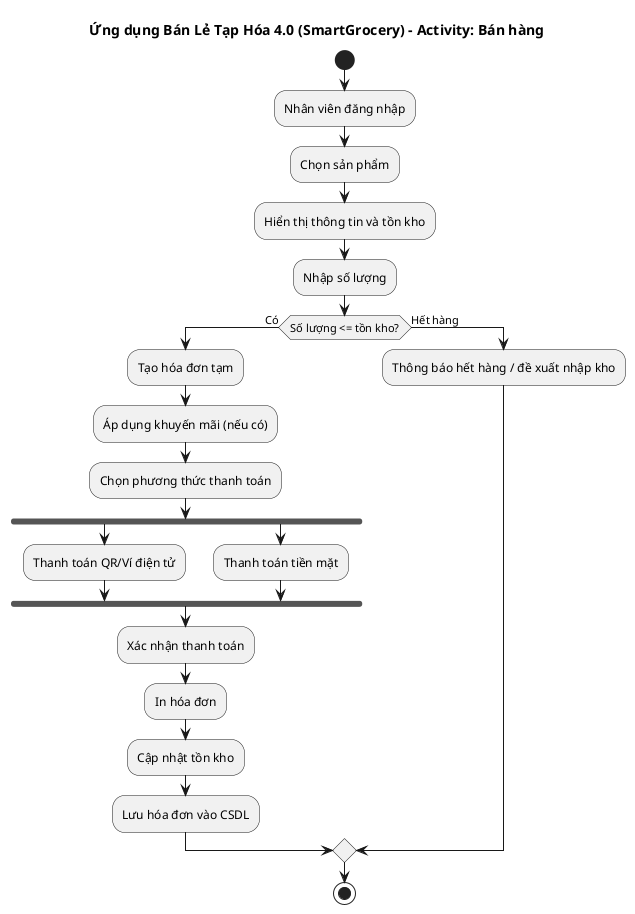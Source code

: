 @startuml
title Ứng dụng Bán Lẻ Tạp Hóa 4.0 (SmartGrocery) - Activity: Bán hàng

start
:Nhân viên đăng nhập;
:Chọn sản phẩm;
:Hiển thị thông tin và tồn kho;
:Nhập số lượng;
if (Số lượng <= tồn kho?) then (Có)
  :Tạo hóa đơn tạm;
  :Áp dụng khuyến mãi (nếu có);
  :Chọn phương thức thanh toán;
  fork
    :Thanh toán QR/Ví điện tử;
  fork again
    :Thanh toán tiền mặt;
  end fork
  :Xác nhận thanh toán;
  :In hóa đơn;
  :Cập nhật tồn kho;
  :Lưu hóa đơn vào CSDL;
else (Hết hàng)
  :Thông báo hết hàng / đề xuất nhập kho;
endif
stop

@enduml
